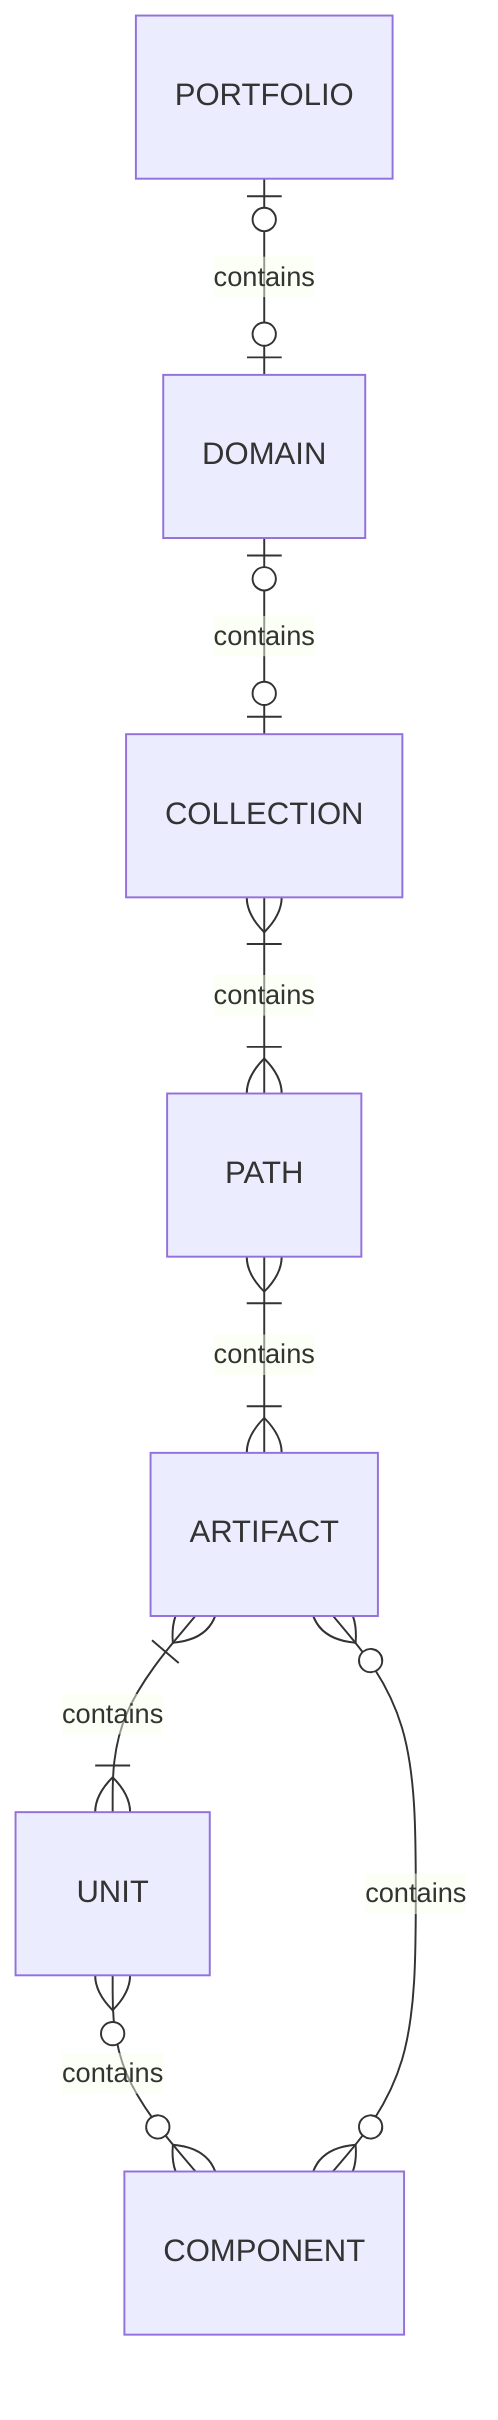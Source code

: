 erDiagram
        PORTFOLIO |o--o| DOMAIN : contains
        DOMAIN |o--o| COLLECTION: contains
        COLLECTION }|--|{ PATH : contains
        PATH }|--|{ ARTIFACT : contains
        ARTIFACT }|--|{ UNIT : contains
        UNIT }o--o{ COMPONENT : contains
        ARTIFACT }o--o{ COMPONENT : contains
